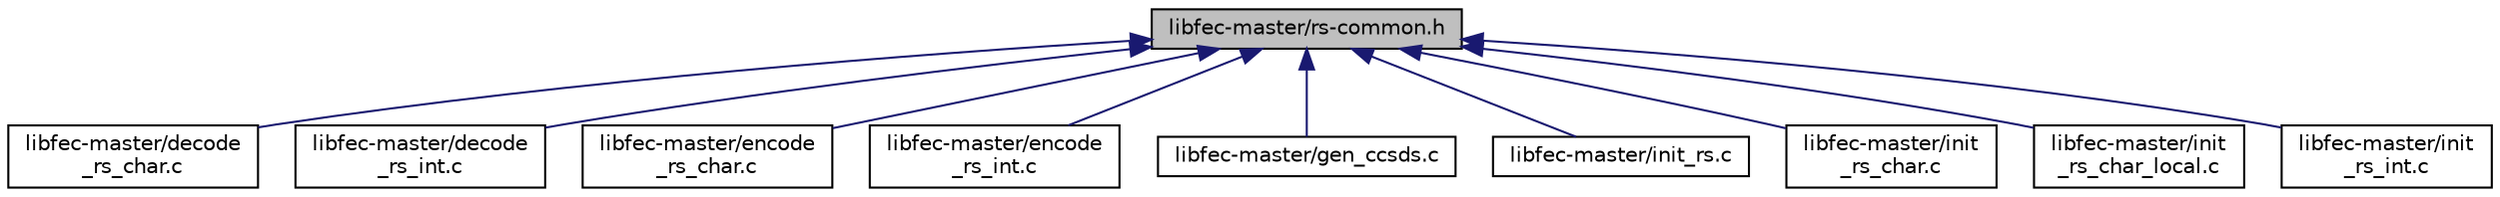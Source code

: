 digraph "libfec-master/rs-common.h"
{
 // LATEX_PDF_SIZE
  edge [fontname="Helvetica",fontsize="10",labelfontname="Helvetica",labelfontsize="10"];
  node [fontname="Helvetica",fontsize="10",shape=record];
  Node1 [label="libfec-master/rs-common.h",height=0.2,width=0.4,color="black", fillcolor="grey75", style="filled", fontcolor="black",tooltip=" "];
  Node1 -> Node2 [dir="back",color="midnightblue",fontsize="10",style="solid",fontname="Helvetica"];
  Node2 [label="libfec-master/decode\l_rs_char.c",height=0.2,width=0.4,color="black", fillcolor="white", style="filled",URL="$decode__rs__char_8c.html",tooltip=" "];
  Node1 -> Node3 [dir="back",color="midnightblue",fontsize="10",style="solid",fontname="Helvetica"];
  Node3 [label="libfec-master/decode\l_rs_int.c",height=0.2,width=0.4,color="black", fillcolor="white", style="filled",URL="$decode__rs__int_8c.html",tooltip=" "];
  Node1 -> Node4 [dir="back",color="midnightblue",fontsize="10",style="solid",fontname="Helvetica"];
  Node4 [label="libfec-master/encode\l_rs_char.c",height=0.2,width=0.4,color="black", fillcolor="white", style="filled",URL="$encode__rs__char_8c.html",tooltip=" "];
  Node1 -> Node5 [dir="back",color="midnightblue",fontsize="10",style="solid",fontname="Helvetica"];
  Node5 [label="libfec-master/encode\l_rs_int.c",height=0.2,width=0.4,color="black", fillcolor="white", style="filled",URL="$encode__rs__int_8c.html",tooltip=" "];
  Node1 -> Node6 [dir="back",color="midnightblue",fontsize="10",style="solid",fontname="Helvetica"];
  Node6 [label="libfec-master/gen_ccsds.c",height=0.2,width=0.4,color="black", fillcolor="white", style="filled",URL="$gen__ccsds_8c.html",tooltip=" "];
  Node1 -> Node7 [dir="back",color="midnightblue",fontsize="10",style="solid",fontname="Helvetica"];
  Node7 [label="libfec-master/init_rs.c",height=0.2,width=0.4,color="black", fillcolor="white", style="filled",URL="$init__rs_8c.html",tooltip=" "];
  Node1 -> Node8 [dir="back",color="midnightblue",fontsize="10",style="solid",fontname="Helvetica"];
  Node8 [label="libfec-master/init\l_rs_char.c",height=0.2,width=0.4,color="black", fillcolor="white", style="filled",URL="$init__rs__char_8c.html",tooltip=" "];
  Node1 -> Node9 [dir="back",color="midnightblue",fontsize="10",style="solid",fontname="Helvetica"];
  Node9 [label="libfec-master/init\l_rs_char_local.c",height=0.2,width=0.4,color="black", fillcolor="white", style="filled",URL="$init__rs__char__local_8c.html",tooltip=" "];
  Node1 -> Node10 [dir="back",color="midnightblue",fontsize="10",style="solid",fontname="Helvetica"];
  Node10 [label="libfec-master/init\l_rs_int.c",height=0.2,width=0.4,color="black", fillcolor="white", style="filled",URL="$init__rs__int_8c.html",tooltip=" "];
}
